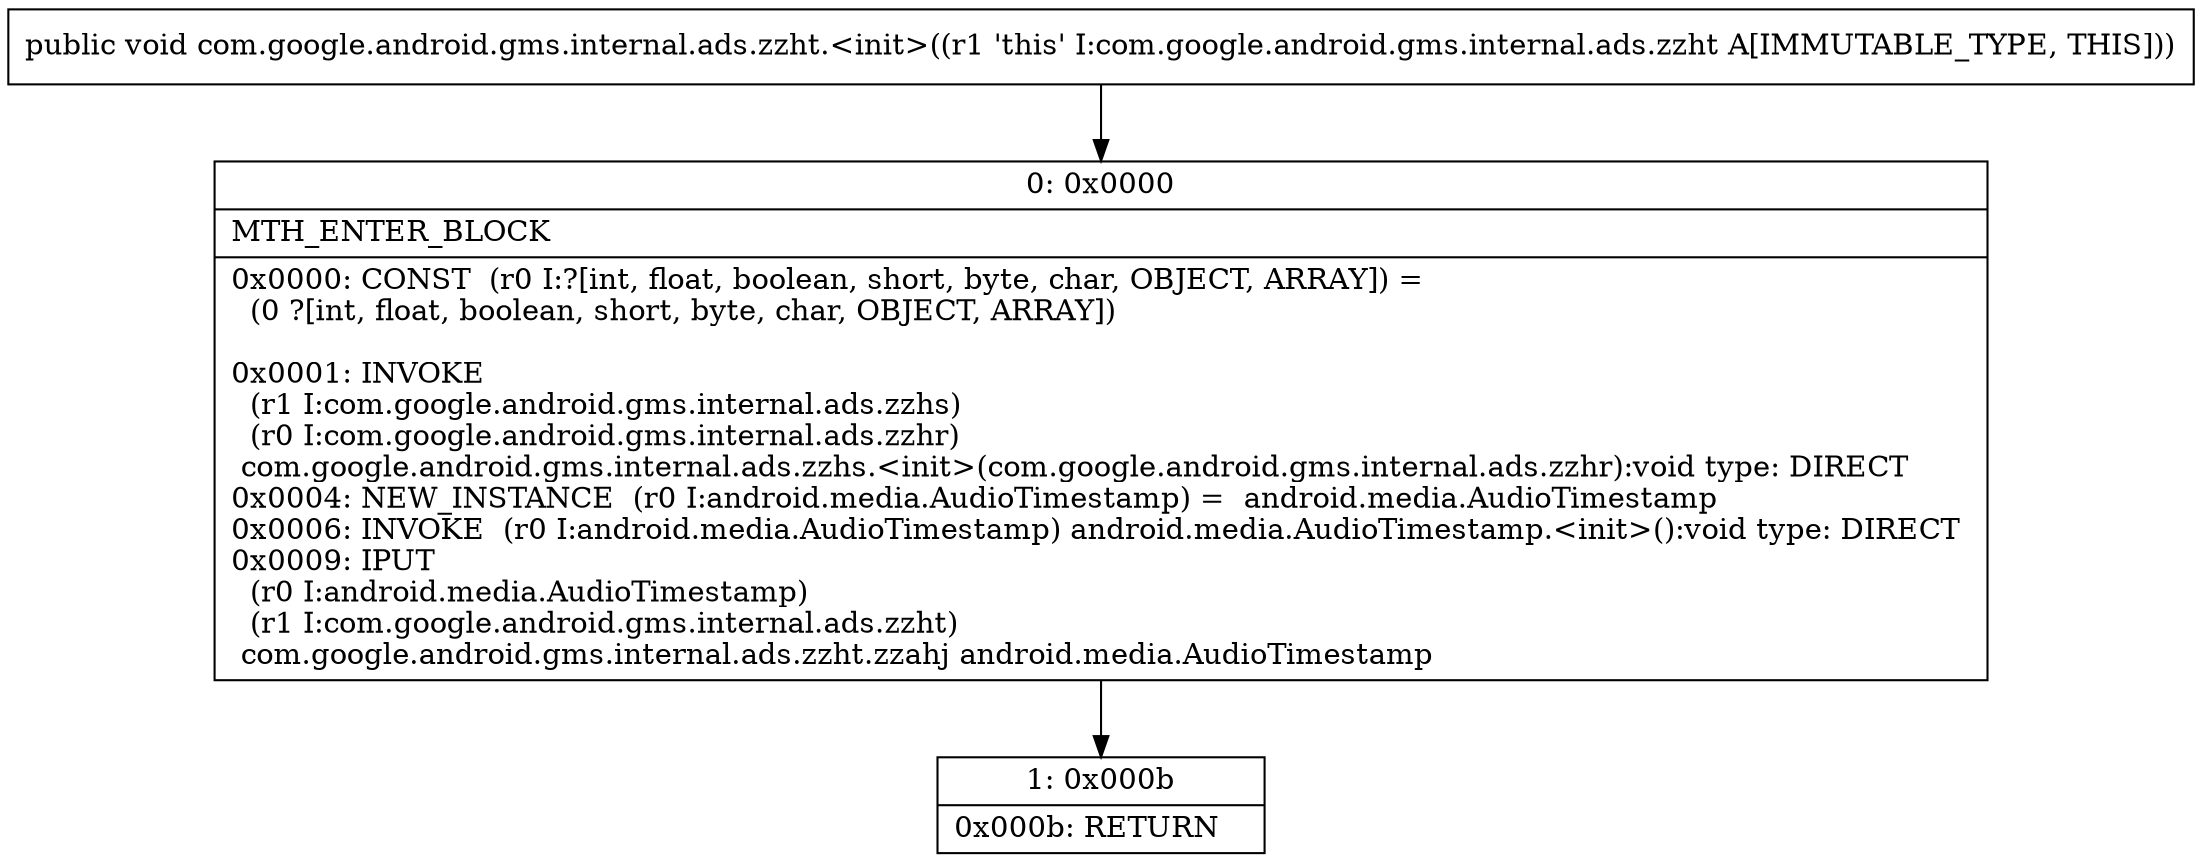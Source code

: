 digraph "CFG forcom.google.android.gms.internal.ads.zzht.\<init\>()V" {
Node_0 [shape=record,label="{0\:\ 0x0000|MTH_ENTER_BLOCK\l|0x0000: CONST  (r0 I:?[int, float, boolean, short, byte, char, OBJECT, ARRAY]) = \l  (0 ?[int, float, boolean, short, byte, char, OBJECT, ARRAY])\l \l0x0001: INVOKE  \l  (r1 I:com.google.android.gms.internal.ads.zzhs)\l  (r0 I:com.google.android.gms.internal.ads.zzhr)\l com.google.android.gms.internal.ads.zzhs.\<init\>(com.google.android.gms.internal.ads.zzhr):void type: DIRECT \l0x0004: NEW_INSTANCE  (r0 I:android.media.AudioTimestamp) =  android.media.AudioTimestamp \l0x0006: INVOKE  (r0 I:android.media.AudioTimestamp) android.media.AudioTimestamp.\<init\>():void type: DIRECT \l0x0009: IPUT  \l  (r0 I:android.media.AudioTimestamp)\l  (r1 I:com.google.android.gms.internal.ads.zzht)\l com.google.android.gms.internal.ads.zzht.zzahj android.media.AudioTimestamp \l}"];
Node_1 [shape=record,label="{1\:\ 0x000b|0x000b: RETURN   \l}"];
MethodNode[shape=record,label="{public void com.google.android.gms.internal.ads.zzht.\<init\>((r1 'this' I:com.google.android.gms.internal.ads.zzht A[IMMUTABLE_TYPE, THIS])) }"];
MethodNode -> Node_0;
Node_0 -> Node_1;
}

